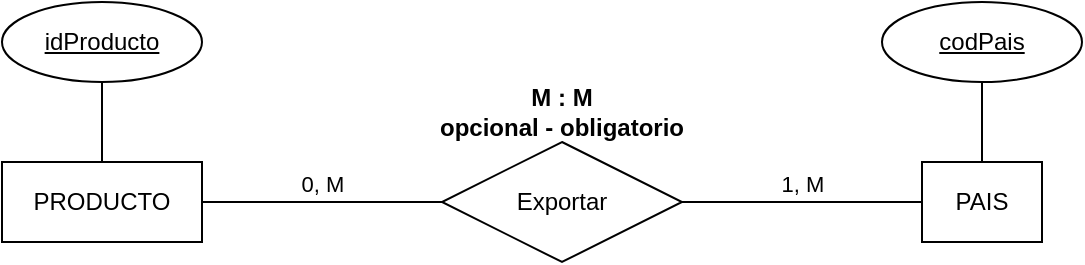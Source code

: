 <mxfile version="24.7.17">
  <diagram name="Página-1" id="zjFu5K_Gx4b6n6f-Lk5r">
    <mxGraphModel dx="988" dy="573" grid="1" gridSize="10" guides="1" tooltips="1" connect="1" arrows="1" fold="1" page="1" pageScale="1" pageWidth="827" pageHeight="1169" math="0" shadow="0">
      <root>
        <mxCell id="0" />
        <mxCell id="1" parent="0" />
        <mxCell id="txD7uyRQ64k5f47rS_Iz-1" value="PRODUCTO" style="whiteSpace=wrap;html=1;align=center;" parent="1" vertex="1">
          <mxGeometry x="60" y="120" width="100" height="40" as="geometry" />
        </mxCell>
        <mxCell id="txD7uyRQ64k5f47rS_Iz-2" value="PAIS" style="whiteSpace=wrap;html=1;align=center;" parent="1" vertex="1">
          <mxGeometry x="520" y="120" width="60" height="40" as="geometry" />
        </mxCell>
        <mxCell id="txD7uyRQ64k5f47rS_Iz-3" value="Exportar" style="shape=rhombus;perimeter=rhombusPerimeter;whiteSpace=wrap;html=1;align=center;" parent="1" vertex="1">
          <mxGeometry x="280" y="110" width="120" height="60" as="geometry" />
        </mxCell>
        <mxCell id="txD7uyRQ64k5f47rS_Iz-4" value="0, M" style="endArrow=none;html=1;rounded=0;exitX=1;exitY=0.5;exitDx=0;exitDy=0;entryX=0;entryY=0.5;entryDx=0;entryDy=0;edgeStyle=orthogonalEdgeStyle;verticalAlign=bottom;" parent="1" source="txD7uyRQ64k5f47rS_Iz-1" target="txD7uyRQ64k5f47rS_Iz-3" edge="1">
          <mxGeometry relative="1" as="geometry">
            <mxPoint x="190" y="150" as="sourcePoint" />
            <mxPoint x="444" y="400" as="targetPoint" />
          </mxGeometry>
        </mxCell>
        <mxCell id="txD7uyRQ64k5f47rS_Iz-5" value="1, M" style="endArrow=none;html=1;rounded=0;exitX=0;exitY=0.5;exitDx=0;exitDy=0;entryX=1;entryY=0.5;entryDx=0;entryDy=0;edgeStyle=orthogonalEdgeStyle;verticalAlign=bottom;" parent="1" source="txD7uyRQ64k5f47rS_Iz-2" target="txD7uyRQ64k5f47rS_Iz-3" edge="1">
          <mxGeometry relative="1" as="geometry">
            <mxPoint x="190" y="150" as="sourcePoint" />
            <mxPoint x="444" y="400" as="targetPoint" />
          </mxGeometry>
        </mxCell>
        <mxCell id="txD7uyRQ64k5f47rS_Iz-6" value="&lt;b&gt;M : M&lt;/b&gt;&lt;div&gt;&lt;b&gt;opcional - obligatorio&lt;/b&gt;&lt;/div&gt;" style="text;html=1;align=center;verticalAlign=middle;whiteSpace=wrap;rounded=0;" parent="1" vertex="1">
          <mxGeometry x="250" y="80" width="180" height="30" as="geometry" />
        </mxCell>
        <mxCell id="txD7uyRQ64k5f47rS_Iz-7" value="&lt;u&gt;idProducto&lt;/u&gt;" style="ellipse;whiteSpace=wrap;html=1;align=center;" parent="1" vertex="1">
          <mxGeometry x="60" y="40" width="100" height="40" as="geometry" />
        </mxCell>
        <mxCell id="txD7uyRQ64k5f47rS_Iz-8" value="&lt;u&gt;codPais&lt;/u&gt;" style="ellipse;whiteSpace=wrap;html=1;align=center;" parent="1" vertex="1">
          <mxGeometry x="500" y="40" width="100" height="40" as="geometry" />
        </mxCell>
        <mxCell id="txD7uyRQ64k5f47rS_Iz-9" value="" style="endArrow=none;html=1;rounded=0;exitX=0.5;exitY=1;exitDx=0;exitDy=0;entryX=0.5;entryY=0;entryDx=0;entryDy=0;edgeStyle=orthogonalEdgeStyle;verticalAlign=bottom;" parent="1" source="txD7uyRQ64k5f47rS_Iz-7" target="txD7uyRQ64k5f47rS_Iz-1" edge="1">
          <mxGeometry relative="1" as="geometry">
            <mxPoint x="170" y="20" as="sourcePoint" />
            <mxPoint x="424" y="270" as="targetPoint" />
          </mxGeometry>
        </mxCell>
        <mxCell id="txD7uyRQ64k5f47rS_Iz-10" value="" style="endArrow=none;html=1;rounded=0;exitX=0.5;exitY=1;exitDx=0;exitDy=0;entryX=0.5;entryY=0;entryDx=0;entryDy=0;edgeStyle=orthogonalEdgeStyle;verticalAlign=bottom;" parent="1" source="txD7uyRQ64k5f47rS_Iz-8" target="txD7uyRQ64k5f47rS_Iz-2" edge="1">
          <mxGeometry relative="1" as="geometry">
            <mxPoint x="120" y="90" as="sourcePoint" />
            <mxPoint x="120" y="130" as="targetPoint" />
          </mxGeometry>
        </mxCell>
      </root>
    </mxGraphModel>
  </diagram>
</mxfile>
